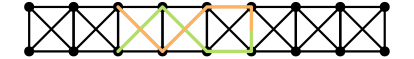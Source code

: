 <?xml version="1.0"?>
<!DOCTYPE ipe SYSTEM "ipe.dtd">
<ipe version="70218" creator="Ipe 7.2.21">
<info created="D:20210305060424" modified="D:20210305070809"/>
<ipestyle name="basic">
<symbol name="arrow/arc(spx)">
<path stroke="sym-stroke" fill="sym-stroke" pen="sym-pen">
0 0 m
-1 0.333 l
-1 -0.333 l
h
</path>
</symbol>
<symbol name="arrow/farc(spx)">
<path stroke="sym-stroke" fill="white" pen="sym-pen">
0 0 m
-1 0.333 l
-1 -0.333 l
h
</path>
</symbol>
<symbol name="arrow/ptarc(spx)">
<path stroke="sym-stroke" fill="sym-stroke" pen="sym-pen">
0 0 m
-1 0.333 l
-0.8 0 l
-1 -0.333 l
h
</path>
</symbol>
<symbol name="arrow/fptarc(spx)">
<path stroke="sym-stroke" fill="white" pen="sym-pen">
0 0 m
-1 0.333 l
-0.8 0 l
-1 -0.333 l
h
</path>
</symbol>
<symbol name="mark/circle(sx)" transformations="translations">
<path fill="sym-stroke">
0.6 0 0 0.6 0 0 e
0.4 0 0 0.4 0 0 e
</path>
</symbol>
<symbol name="mark/disk(sx)" transformations="translations">
<path fill="sym-stroke">
0.6 0 0 0.6 0 0 e
</path>
</symbol>
<symbol name="mark/fdisk(sfx)" transformations="translations">
<group>
<path fill="sym-fill">
0.5 0 0 0.5 0 0 e
</path>
<path fill="sym-stroke" fillrule="eofill">
0.6 0 0 0.6 0 0 e
0.4 0 0 0.4 0 0 e
</path>
</group>
</symbol>
<symbol name="mark/box(sx)" transformations="translations">
<path fill="sym-stroke" fillrule="eofill">
-0.6 -0.6 m
0.6 -0.6 l
0.6 0.6 l
-0.6 0.6 l
h
-0.4 -0.4 m
0.4 -0.4 l
0.4 0.4 l
-0.4 0.4 l
h
</path>
</symbol>
<symbol name="mark/square(sx)" transformations="translations">
<path fill="sym-stroke">
-0.6 -0.6 m
0.6 -0.6 l
0.6 0.6 l
-0.6 0.6 l
h
</path>
</symbol>
<symbol name="mark/fsquare(sfx)" transformations="translations">
<group>
<path fill="sym-fill">
-0.5 -0.5 m
0.5 -0.5 l
0.5 0.5 l
-0.5 0.5 l
h
</path>
<path fill="sym-stroke" fillrule="eofill">
-0.6 -0.6 m
0.6 -0.6 l
0.6 0.6 l
-0.6 0.6 l
h
-0.4 -0.4 m
0.4 -0.4 l
0.4 0.4 l
-0.4 0.4 l
h
</path>
</group>
</symbol>
<symbol name="mark/cross(sx)" transformations="translations">
<group>
<path fill="sym-stroke">
-0.43 -0.57 m
0.57 0.43 l
0.43 0.57 l
-0.57 -0.43 l
h
</path>
<path fill="sym-stroke">
-0.43 0.57 m
0.57 -0.43 l
0.43 -0.57 l
-0.57 0.43 l
h
</path>
</group>
</symbol>
<symbol name="arrow/fnormal(spx)">
<path stroke="sym-stroke" fill="white" pen="sym-pen">
0 0 m
-1 0.333 l
-1 -0.333 l
h
</path>
</symbol>
<symbol name="arrow/pointed(spx)">
<path stroke="sym-stroke" fill="sym-stroke" pen="sym-pen">
0 0 m
-1 0.333 l
-0.8 0 l
-1 -0.333 l
h
</path>
</symbol>
<symbol name="arrow/fpointed(spx)">
<path stroke="sym-stroke" fill="white" pen="sym-pen">
0 0 m
-1 0.333 l
-0.8 0 l
-1 -0.333 l
h
</path>
</symbol>
<symbol name="arrow/linear(spx)">
<path stroke="sym-stroke" pen="sym-pen">
-1 0.333 m
0 0 l
-1 -0.333 l
</path>
</symbol>
<symbol name="arrow/fdouble(spx)">
<path stroke="sym-stroke" fill="white" pen="sym-pen">
0 0 m
-1 0.333 l
-1 -0.333 l
h
-1 0 m
-2 0.333 l
-2 -0.333 l
h
</path>
</symbol>
<symbol name="arrow/double(spx)">
<path stroke="sym-stroke" fill="sym-stroke" pen="sym-pen">
0 0 m
-1 0.333 l
-1 -0.333 l
h
-1 0 m
-2 0.333 l
-2 -0.333 l
h
</path>
</symbol>
<symbol name="arrow/mid-normal(spx)">
<path stroke="sym-stroke" fill="sym-stroke" pen="sym-pen">
0.5 0 m
-0.5 0.333 l
-0.5 -0.333 l
h
</path>
</symbol>
<symbol name="arrow/mid-fnormal(spx)">
<path stroke="sym-stroke" fill="white" pen="sym-pen">
0.5 0 m
-0.5 0.333 l
-0.5 -0.333 l
h
</path>
</symbol>
<symbol name="arrow/mid-pointed(spx)">
<path stroke="sym-stroke" fill="sym-stroke" pen="sym-pen">
0.5 0 m
-0.5 0.333 l
-0.3 0 l
-0.5 -0.333 l
h
</path>
</symbol>
<symbol name="arrow/mid-fpointed(spx)">
<path stroke="sym-stroke" fill="white" pen="sym-pen">
0.5 0 m
-0.5 0.333 l
-0.3 0 l
-0.5 -0.333 l
h
</path>
</symbol>
<symbol name="arrow/mid-double(spx)">
<path stroke="sym-stroke" fill="sym-stroke" pen="sym-pen">
1 0 m
0 0.333 l
0 -0.333 l
h
0 0 m
-1 0.333 l
-1 -0.333 l
h
</path>
</symbol>
<symbol name="arrow/mid-fdouble(spx)">
<path stroke="sym-stroke" fill="white" pen="sym-pen">
1 0 m
0 0.333 l
0 -0.333 l
h
0 0 m
-1 0.333 l
-1 -0.333 l
h
</path>
</symbol>
<pen name="heavier" value="0.8"/>
<pen name="fat" value="1.2"/>
<pen name="ultrafat" value="2"/>
<symbolsize name="large" value="5"/>
<symbolsize name="small" value="2"/>
<symbolsize name="tiny" value="1.1"/>
<arrowsize name="large" value="10"/>
<arrowsize name="small" value="5"/>
<arrowsize name="tiny" value="3"/>
<color name="red" value="1 0 0"/>
<color name="blue" value="0 0 1"/>
<color name="green" value="0 1 0"/>
<color name="yellow" value="1 1 0"/>
<color name="orange" value="1 0.647 0"/>
<color name="gold" value="1 0.843 0"/>
<color name="purple" value="0.627 0.125 0.941"/>
<color name="gray" value="0.745"/>
<color name="brown" value="0.647 0.165 0.165"/>
<color name="navy" value="0 0 0.502"/>
<color name="pink" value="1 0.753 0.796"/>
<color name="seagreen" value="0.18 0.545 0.341"/>
<color name="turquoise" value="0.251 0.878 0.816"/>
<color name="violet" value="0.933 0.51 0.933"/>
<color name="darkblue" value="0 0 0.545"/>
<color name="darkcyan" value="0 0.545 0.545"/>
<color name="darkgray" value="0.663"/>
<color name="darkgreen" value="0 0.392 0"/>
<color name="darkmagenta" value="0.545 0 0.545"/>
<color name="darkorange" value="1 0.549 0"/>
<color name="darkred" value="0.545 0 0"/>
<color name="lightblue" value="0.678 0.847 0.902"/>
<color name="lightcyan" value="0.878 1 1"/>
<color name="lightgray" value="0.827"/>
<color name="lightgreen" value="0.565 0.933 0.565"/>
<color name="lightyellow" value="1 1 0.878"/>
<dashstyle name="dotted" value="[1 3] 0"/>
<dashstyle name="dashed" value="[4] 0"/>
<dashstyle name="dash dotted" value="[4 2 1 2] 0"/>
<dashstyle name="dash dot dotted" value="[4 2 1 2 1 2] 0"/>
<textsize name="large" value="\large"/>
<textsize name="small" value="\small"/>
<textsize name="tiny" value="\tiny"/>
<textsize name="Large" value="\Large"/>
<textsize name="LARGE" value="\LARGE"/>
<textsize name="huge" value="\huge"/>
<textsize name="Huge" value="\Huge"/>
<textsize name="footnote" value="\footnotesize"/>
<textstyle name="center" begin="\begin{center}" end="\end{center}"/>
<textstyle name="itemize" begin="\begin{itemize}" end="\end{itemize}"/>
<textstyle name="item" begin="\begin{itemize}\item{}" end="\end{itemize}"/>
<gridsize name="4 pts" value="4"/>
<gridsize name="8 pts (~3 mm)" value="8"/>
<gridsize name="16 pts (~6 mm)" value="16"/>
<gridsize name="32 pts (~12 mm)" value="32"/>
<gridsize name="10 pts (~3.5 mm)" value="10"/>
<gridsize name="20 pts (~7 mm)" value="20"/>
<gridsize name="14 pts (~5 mm)" value="14"/>
<gridsize name="28 pts (~10 mm)" value="28"/>
<gridsize name="56 pts (~20 mm)" value="56"/>
<anglesize name="90 deg" value="90"/>
<anglesize name="60 deg" value="60"/>
<anglesize name="45 deg" value="45"/>
<anglesize name="30 deg" value="30"/>
<anglesize name="22.5 deg" value="22.5"/>
<opacity name="10%" value="0.1"/>
<opacity name="30%" value="0.3"/>
<opacity name="50%" value="0.5"/>
<opacity name="75%" value="0.75"/>
<tiling name="falling" angle="-60" step="4" width="1"/>
<tiling name="rising" angle="30" step="4" width="1"/>
</ipestyle>
<ipestyle name="brew">
<pen name="fattyfatfat" value="4"/>
<color name="aliceblue" value="0.941 0.973 1"/>
<color name="brew1" value="0.552 0.827 0.78"/>
<color name="brew2" value="1 1 0.701"/>
<color name="brew3" value="0.745 0.729 0.854"/>
<color name="brew4" value="0.984 0.501 0.447"/>
<color name="brew5" value="0.501 0.694 0.827"/>
<color name="brew6" value="0.992 0.705 0.384"/>
<color name="brew7" value="0.701 0.87 0.411"/>
<color name="brew8" value="0.988 0.803 0.898"/>
</ipestyle>
<page>
<layer name="original"/>
<layer name="parallel"/>
<layer name="trails"/>
<layer name="cycles"/>
<view layers="original" active="original"/>
<view layers="parallel" active="parallel"/>
<view layers="trails" active="trails"/>
<view layers="cycles" active="cycles"/>
<use layer="original" name="mark/disk(sx)" pos="64 704" size="normal" stroke="black"/>
<use name="mark/disk(sx)" pos="64 720" size="normal" stroke="black"/>
<path stroke="black" pen="heavier" cap="1">
64 720 m
80 720 l
</path>
<path stroke="black" pen="heavier" cap="1">
80 720 m
80 704 l
</path>
<path stroke="black" pen="heavier" cap="1">
80 704 m
64 704 l
</path>
<path stroke="black" pen="heavier" cap="1">
64 704 m
64 720 l
</path>
<use matrix="1 0 0 1 16 0" name="mark/disk(sx)" pos="64 704" size="normal" stroke="black"/>
<use matrix="1 0 0 1 16 0" name="mark/disk(sx)" pos="64 720" size="normal" stroke="black"/>
<path matrix="1 0 0 1 16 0" stroke="black" pen="heavier" cap="1">
64 720 m
80 720 l
</path>
<path matrix="1 0 0 1 16 0" stroke="black" pen="heavier" cap="1">
80 720 m
80 704 l
</path>
<path matrix="1 0 0 1 16 0" stroke="black" pen="heavier" cap="1">
80 704 m
64 704 l
</path>
<path matrix="1 0 0 1 16 0" stroke="black" pen="heavier" cap="1">
64 704 m
64 720 l
</path>
<path matrix="1 0 0 1 32 0" stroke="black" pen="heavier" cap="1">
64 720 m
80 720 l
</path>
<path matrix="1 0 0 1 32 0" stroke="black" pen="heavier" cap="1">
80 720 m
80 704 l
</path>
<path matrix="1 0 0 1 32 0" stroke="black" pen="heavier" cap="1">
80 704 m
64 704 l
</path>
<path matrix="1 0 0 1 32 0" stroke="black" pen="heavier" cap="1">
64 704 m
64 720 l
</path>
<path matrix="1 0 0 1 48 0" stroke="black" pen="heavier" cap="1">
64 720 m
80 720 l
</path>
<path matrix="1 0 0 1 48 0" stroke="black" pen="heavier" cap="1">
80 720 m
80 704 l
</path>
<path matrix="1 0 0 1 48 0" stroke="black" pen="heavier" cap="1">
80 704 m
64 704 l
</path>
<path matrix="1 0 0 1 48 0" stroke="black" pen="heavier" cap="1">
64 704 m
64 720 l
</path>
<path matrix="1 0 0 1 64 0" stroke="black" pen="heavier" cap="1">
64 720 m
80 720 l
</path>
<path matrix="1 0 0 1 64 0" stroke="black" pen="heavier" cap="1">
80 720 m
80 704 l
</path>
<path matrix="1 0 0 1 64 0" stroke="black" pen="heavier" cap="1">
80 704 m
64 704 l
</path>
<path matrix="1 0 0 1 64 0" stroke="black" pen="heavier" cap="1">
64 704 m
64 720 l
</path>
<path matrix="1 0 0 1 80 0" stroke="black" pen="heavier" cap="1">
64 720 m
80 720 l
</path>
<path matrix="1 0 0 1 80 0" stroke="black" pen="heavier" cap="1">
80 720 m
80 704 l
</path>
<path matrix="1 0 0 1 80 0" stroke="black" pen="heavier" cap="1">
80 704 m
64 704 l
</path>
<path matrix="1 0 0 1 80 0" stroke="black" pen="heavier" cap="1">
64 704 m
64 720 l
</path>
<use matrix="1 0 0 1 96 0" name="mark/disk(sx)" pos="64 704" size="normal" stroke="black"/>
<use matrix="1 0 0 1 96 0" name="mark/disk(sx)" pos="64 720" size="normal" stroke="black"/>
<path matrix="1 0 0 1 96 0" stroke="black" pen="heavier" cap="1">
64 720 m
80 720 l
</path>
<path matrix="1 0 0 1 96 0" stroke="black" pen="heavier" cap="1">
80 720 m
80 704 l
</path>
<path matrix="1 0 0 1 96 0" stroke="black" pen="heavier" cap="1">
80 704 m
64 704 l
</path>
<path matrix="1 0 0 1 96 0" stroke="black" pen="heavier" cap="1">
64 704 m
64 720 l
</path>
<use matrix="1 0 0 1 112 0" name="mark/disk(sx)" pos="64 704" size="normal" stroke="black"/>
<use matrix="1 0 0 1 112 0" name="mark/disk(sx)" pos="64 720" size="normal" stroke="black"/>
<path matrix="1 0 0 1 112 0" stroke="black" pen="heavier" cap="1">
64 720 m
80 720 l
</path>
<path matrix="1 0 0 1 112 0" stroke="black" pen="heavier" cap="1">
80 720 m
80 704 l
</path>
<path matrix="1 0 0 1 112 0" stroke="black" pen="heavier" cap="1">
80 704 m
64 704 l
</path>
<path matrix="1 0 0 1 112 0" stroke="black" pen="heavier" cap="1">
64 704 m
64 720 l
</path>
<use name="mark/disk(sx)" pos="192 720" size="normal" stroke="black"/>
<use name="mark/disk(sx)" pos="192 704" size="normal" stroke="black"/>
<path stroke="black" pen="heavier" cap="1">
64 720 m
80 704 l
</path>
<path stroke="black" pen="heavier" cap="1">
64 704 m
80 720 l
</path>
<path matrix="1 0 0 1 16 0" stroke="black" pen="heavier" cap="1">
64 720 m
80 704 l
</path>
<path matrix="1 0 0 1 16 0" stroke="black" pen="heavier" cap="1">
64 704 m
80 720 l
</path>
<path matrix="1 0 0 1 32 0" stroke="black" pen="heavier" cap="1">
64 720 m
80 704 l
</path>
<path matrix="1 0 0 1 32 0" stroke="black" pen="heavier" cap="1">
64 704 m
80 720 l
</path>
<path matrix="1 0 0 1 48 0" stroke="black" pen="heavier" cap="1">
64 720 m
80 704 l
</path>
<path matrix="1 0 0 1 48 0" stroke="black" pen="heavier" cap="1">
64 704 m
80 720 l
</path>
<path matrix="1 0 0 1 64 0" stroke="black" pen="heavier" cap="1">
64 720 m
80 704 l
</path>
<path matrix="1 0 0 1 64 0" stroke="black" pen="heavier" cap="1">
64 704 m
80 720 l
</path>
<path matrix="1 0 0 1 80 0" stroke="black" pen="heavier" cap="1">
64 720 m
80 704 l
</path>
<path matrix="1 0 0 1 80 0" stroke="black" pen="heavier" cap="1">
64 704 m
80 720 l
</path>
<path matrix="1 0 0 1 96 0" stroke="black" pen="heavier" cap="1">
64 720 m
80 704 l
</path>
<path matrix="1 0 0 1 96 0" stroke="black" pen="heavier" cap="1">
64 704 m
80 720 l
</path>
<path matrix="1 0 0 1 112 0" stroke="black" pen="heavier" cap="1">
64 720 m
80 704 l
</path>
<path matrix="1 0 0 1 112 0" stroke="black" pen="heavier" cap="1">
64 704 m
80 720 l
</path>
<use layer="parallel" matrix="1 0 0 1 -8 0" name="mark/disk(sx)" pos="64 712" size="normal" stroke="black"/>
<path matrix="1 0 0 1 -8 0" stroke="black" pen="heavier" cap="1">
64 712 m
72 720
80 712 c
</path>
<path stroke="black" pen="heavier" cap="1">
56 712 m
64 704
72 712 c
</path>
<use matrix="1 0 0 1 8 0" name="mark/disk(sx)" pos="64 712" size="normal" stroke="black"/>
<path matrix="1 0 0 1 8 0" stroke="black" pen="heavier" cap="1">
64 712 m
72 720
80 712 c
</path>
<path matrix="1 0 0 1 16 0" stroke="black" pen="heavier" cap="1">
56 712 m
64 704
72 712 c
</path>
<use matrix="1 0 0 1 24 0" name="mark/disk(sx)" pos="64 712" size="normal" stroke="black"/>
<use matrix="1 0 0 1 40 0" name="mark/disk(sx)" pos="64 712" size="normal" stroke="black"/>
<use matrix="1 0 0 1 56 0" name="mark/disk(sx)" pos="64 712" size="normal" stroke="black"/>
<use matrix="1 0 0 1 72 0" name="mark/disk(sx)" pos="64 712" size="normal" stroke="black"/>
<use matrix="1 0 0 1 88 0" name="mark/disk(sx)" pos="64 712" size="normal" stroke="black"/>
<path matrix="1 0 0 1 88 0" stroke="black" pen="heavier" cap="1">
64 712 m
72 720
80 712 c
</path>
<path matrix="1 0 0 1 96 0" stroke="black" pen="heavier" cap="1">
56 712 m
64 704
72 712 c
</path>
<use matrix="1 0 0 1 104 0" name="mark/disk(sx)" pos="64 712" size="normal" stroke="black"/>
<path matrix="1 0 0 1 104 0" stroke="black" pen="heavier" cap="1">
64 712 m
72 720
80 712 c
</path>
<path matrix="1 0 0 1 112 0" stroke="black" pen="heavier" cap="1">
56 712 m
64 704
72 712 c
</path>
<use matrix="1 0 0 1 120 0" name="mark/disk(sx)" pos="64 712" size="normal" stroke="black"/>
<path matrix="1 0 0 1 120 0" stroke="black" pen="heavier" cap="1">
64 712 m
72 720
80 712 c
</path>
<path matrix="1 0 0 1 128 0" stroke="black" pen="heavier" cap="1">
56 712 m
64 704
72 712 c
</path>
<use name="mark/disk(sx)" pos="200 712" size="normal" stroke="black"/>
<use layer="trails" name="mark/disk(sx)" pos="56 712" size="normal" stroke="black"/>
<use name="mark/disk(sx)" pos="64 720" size="normal" stroke="black"/>
<use name="mark/disk(sx)" pos="64 704" size="normal" stroke="black"/>
<path stroke="black" pen="heavier" cap="1">
56 712 m
64 720 l
</path>
<path stroke="black" pen="heavier" cap="1">
56 712 m
64 704 l
</path>
<path stroke="black" pen="heavier" cap="1">
64 704 m
72 712 l
</path>
<path stroke="black" pen="heavier" cap="1">
64 720 m
72 712 l
</path>
<use matrix="1 0 0 1 16 0" name="mark/disk(sx)" pos="56 712" size="normal" stroke="black"/>
<use matrix="1 0 0 1 16 0" name="mark/disk(sx)" pos="64 720" size="normal" stroke="black"/>
<use matrix="1 0 0 1 16 0" name="mark/disk(sx)" pos="64 704" size="normal" stroke="black"/>
<path matrix="1 0 0 1 16 0" stroke="black" pen="heavier" cap="1">
56 712 m
64 720 l
</path>
<path matrix="1 0 0 1 16 0" stroke="black" pen="heavier" cap="1">
56 712 m
64 704 l
</path>
<path matrix="1 0 0 1 16 0" stroke="black" pen="heavier" cap="1">
64 704 m
72 712 l
</path>
<path matrix="1 0 0 1 16 0" stroke="black" pen="heavier" cap="1">
64 720 m
72 712 l
</path>
<use matrix="1 0 0 1 32 0" name="mark/disk(sx)" pos="56 712" size="normal" stroke="black"/>
<use matrix="1 0 0 1 32 0" name="mark/disk(sx)" pos="64 720" size="normal" stroke="black"/>
<use matrix="1 0 0 1 32 0" name="mark/disk(sx)" pos="64 704" size="normal" stroke="black"/>
<path matrix="1 0 0 1 32 0" stroke="black" pen="heavier" cap="1">
56 712 m
64 720 l
</path>
<path matrix="1 0 0 1 32 0" stroke="black" pen="heavier" cap="1">
56 712 m
64 704 l
</path>
<path matrix="1 0 0 1 32 0" stroke="black" pen="heavier" cap="1">
64 704 m
72 712 l
</path>
<path matrix="1 0 0 1 32 0" stroke="black" pen="heavier" cap="1">
64 720 m
72 712 l
</path>
<use matrix="1 0 0 1 48 0" name="mark/disk(sx)" pos="56 712" size="normal" stroke="black"/>
<use matrix="1 0 0 1 48 0" name="mark/disk(sx)" pos="64 720" size="normal" stroke="black"/>
<use matrix="1 0 0 1 48 0" name="mark/disk(sx)" pos="64 704" size="normal" stroke="black"/>
<path matrix="1 0 0 1 48 0" stroke="black" pen="heavier" cap="1">
56 712 m
64 720 l
</path>
<path matrix="1 0 0 1 48 0" stroke="black" pen="heavier" cap="1">
56 712 m
64 704 l
</path>
<path matrix="1 0 0 1 48 0" stroke="black" pen="heavier" cap="1">
64 704 m
72 712 l
</path>
<path matrix="1 0 0 1 48 0" stroke="black" pen="heavier" cap="1">
64 720 m
72 712 l
</path>
<use matrix="1 0 0 1 64 0" name="mark/disk(sx)" pos="56 712" size="normal" stroke="black"/>
<use matrix="1 0 0 1 64 0" name="mark/disk(sx)" pos="64 720" size="normal" stroke="black"/>
<use matrix="1 0 0 1 64 0" name="mark/disk(sx)" pos="64 704" size="normal" stroke="black"/>
<path matrix="1 0 0 1 64 0" stroke="black" pen="heavier" cap="1">
56 712 m
64 720 l
</path>
<path matrix="1 0 0 1 64 0" stroke="black" pen="heavier" cap="1">
56 712 m
64 704 l
</path>
<path matrix="1 0 0 1 64 0" stroke="black" pen="heavier" cap="1">
64 704 m
72 712 l
</path>
<path matrix="1 0 0 1 64 0" stroke="black" pen="heavier" cap="1">
64 720 m
72 712 l
</path>
<use matrix="1 0 0 1 80 0" name="mark/disk(sx)" pos="56 712" size="normal" stroke="black"/>
<use matrix="1 0 0 1 80 0" name="mark/disk(sx)" pos="64 720" size="normal" stroke="black"/>
<use matrix="1 0 0 1 80 0" name="mark/disk(sx)" pos="64 704" size="normal" stroke="black"/>
<path matrix="1 0 0 1 80 0" stroke="black" pen="heavier" cap="1">
56 712 m
64 720 l
</path>
<path matrix="1 0 0 1 80 0" stroke="black" pen="heavier" cap="1">
56 712 m
64 704 l
</path>
<path matrix="1 0 0 1 80 0" stroke="black" pen="heavier" cap="1">
64 704 m
72 712 l
</path>
<path matrix="1 0 0 1 80 0" stroke="black" pen="heavier" cap="1">
64 720 m
72 712 l
</path>
<use matrix="1 0 0 1 96 0" name="mark/disk(sx)" pos="56 712" size="normal" stroke="black"/>
<use matrix="1 0 0 1 96 0" name="mark/disk(sx)" pos="64 720" size="normal" stroke="black"/>
<use matrix="1 0 0 1 96 0" name="mark/disk(sx)" pos="64 704" size="normal" stroke="black"/>
<path matrix="1 0 0 1 96 0" stroke="black" pen="heavier" cap="1">
56 712 m
64 720 l
</path>
<path matrix="1 0 0 1 96 0" stroke="black" pen="heavier" cap="1">
56 712 m
64 704 l
</path>
<path matrix="1 0 0 1 96 0" stroke="black" pen="heavier" cap="1">
64 704 m
72 712 l
</path>
<path matrix="1 0 0 1 96 0" stroke="black" pen="heavier" cap="1">
64 720 m
72 712 l
</path>
<use matrix="1 0 0 1 112 0" name="mark/disk(sx)" pos="56 712" size="normal" stroke="black"/>
<use matrix="1 0 0 1 112 0" name="mark/disk(sx)" pos="64 720" size="normal" stroke="black"/>
<use matrix="1 0 0 1 112 0" name="mark/disk(sx)" pos="64 704" size="normal" stroke="black"/>
<path matrix="1 0 0 1 112 0" stroke="black" pen="heavier" cap="1">
56 712 m
64 720 l
</path>
<path matrix="1 0 0 1 112 0" stroke="black" pen="heavier" cap="1">
56 712 m
64 704 l
</path>
<path matrix="1 0 0 1 112 0" stroke="black" pen="heavier" cap="1">
64 704 m
72 712 l
</path>
<path matrix="1 0 0 1 112 0" stroke="black" pen="heavier" cap="1">
64 720 m
72 712 l
</path>
<use matrix="1 0 0 1 128 0" name="mark/disk(sx)" pos="56 712" size="normal" stroke="black"/>
<use matrix="1 0 0 1 128 0" name="mark/disk(sx)" pos="64 720" size="normal" stroke="black"/>
<use matrix="1 0 0 1 128 0" name="mark/disk(sx)" pos="64 704" size="normal" stroke="black"/>
<path matrix="1 0 0 1 128 0" stroke="black" pen="heavier" cap="1">
56 712 m
64 720 l
</path>
<path matrix="1 0 0 1 128 0" stroke="black" pen="heavier" cap="1">
56 712 m
64 704 l
</path>
<path matrix="1 0 0 1 128 0" stroke="black" pen="heavier" cap="1">
64 704 m
72 712 l
</path>
<path matrix="1 0 0 1 128 0" stroke="black" pen="heavier" cap="1">
64 720 m
72 712 l
</path>
<use name="mark/disk(sx)" pos="200 712" size="normal" stroke="black"/>
<use layer="original" matrix="1 0 0 1 32 0" name="mark/disk(sx)" pos="64 720" size="normal" stroke="black"/>
<use matrix="1 0 0 1 48 0" name="mark/disk(sx)" pos="64 720" size="normal" stroke="black"/>
<use matrix="1 0 0 1 64 0" name="mark/disk(sx)" pos="64 720" size="normal" stroke="black"/>
<use matrix="1 0 0 1 80 0" name="mark/disk(sx)" pos="64 720" size="normal" stroke="black"/>
<use matrix="1 0 0 1 80 0" name="mark/disk(sx)" pos="64 704" size="normal" stroke="black"/>
<use matrix="1 0 0 1 64 0" name="mark/disk(sx)" pos="64 704" size="normal" stroke="black"/>
<use matrix="1 0 0 1 48 0" name="mark/disk(sx)" pos="64 704" size="normal" stroke="black"/>
<use matrix="1 0 0 1 32 0" name="mark/disk(sx)" pos="64 704" size="normal" stroke="black"/>
<path stroke="brew7" pen="fat" cap="1">
144 712 m
144 704 l
128 704 l
112 720 l
96 704 l
</path>
<path stroke="brew6" pen="fat" cap="1">
144 712 m
144 720 l
128 720 l
112 704 l
96 720 l
</path>
<path layer="parallel" matrix="1 0 0 1 80 0" stroke="brew7" pen="fat" cap="1">
56 712 m
64 704
72 712 c
</path>
<path matrix="1 0 0 1 64 0" stroke="brew7" pen="fat" cap="1">
56 712 m
64 704
72 712 c
</path>
<path matrix="1 0 0 1 40 0" stroke="brew7" pen="fat" cap="1">
64 712 m
72 720
80 712 c
</path>
<path matrix="1 0 0 1 32 0" stroke="brew7" pen="fat" cap="1">
56 712 m
64 704
72 712 c
</path>
<path matrix="1 0 0 1 72 0" stroke="brew6" pen="fat" cap="1">
64 712 m
72 720
80 712 c
</path>
<path matrix="1 0 0 1 56 0" stroke="brew6" pen="fat" cap="1">
64 712 m
72 720
80 712 c
</path>
<path matrix="1 0 0 1 48 0" stroke="brew6" pen="fat" cap="1">
56 712 m
64 704
72 712 c
</path>
<path matrix="1 0 0 1 24 0" stroke="brew6" pen="fat" cap="1">
64 712 m
72 720
80 712 c
</path>
<use layer="cycles" name="mark/disk(sx)" pos="64 704" size="normal" stroke="black"/>
<use name="mark/disk(sx)" pos="64 720" size="normal" stroke="black"/>
<path stroke="black" pen="heavier" cap="1">
64 720 m
80 720 l
</path>
<path stroke="black" pen="heavier" cap="1">
80 704 m
64 704 l
</path>
<use matrix="1 0 0 1 16 0" name="mark/disk(sx)" pos="64 704" size="normal" stroke="black"/>
<use matrix="1 0 0 1 16 0" name="mark/disk(sx)" pos="64 720" size="normal" stroke="black"/>
<path matrix="1 0 0 1 16 0" stroke="black" pen="heavier" cap="1">
64 720 m
80 720 l
</path>
<path matrix="1 0 0 1 16 0" stroke="black" pen="heavier" cap="1">
80 704 m
64 704 l
</path>
<path matrix="1 0 0 1 32 0" stroke="black" pen="heavier" cap="1">
64 720 m
80 720 l
</path>
<path matrix="1 0 0 1 32 0" stroke="black" pen="heavier" cap="1">
80 704 m
64 704 l
</path>
<path matrix="1 0 0 1 48 0" stroke="black" pen="heavier" cap="1">
64 720 m
80 720 l
</path>
<path matrix="1 0 0 1 48 0" stroke="black" pen="heavier" cap="1">
80 704 m
64 704 l
</path>
<path matrix="1 0 0 1 64 0" stroke="black" pen="heavier" cap="1">
64 720 m
80 720 l
</path>
<path matrix="1 0 0 1 64 0" stroke="black" pen="heavier" cap="1">
80 704 m
64 704 l
</path>
<path matrix="1 0 0 1 80 0" stroke="black" pen="heavier" cap="1">
64 720 m
80 720 l
</path>
<path matrix="1 0 0 1 80 0" stroke="black" pen="heavier" cap="1">
80 704 m
64 704 l
</path>
<use matrix="1 0 0 1 96 0" name="mark/disk(sx)" pos="64 704" size="normal" stroke="black"/>
<use matrix="1 0 0 1 96 0" name="mark/disk(sx)" pos="64 720" size="normal" stroke="black"/>
<path matrix="1 0 0 1 96 0" stroke="black" pen="heavier" cap="1">
64 720 m
80 720 l
</path>
<path matrix="1 0 0 1 96 0" stroke="black" pen="heavier" cap="1">
80 704 m
64 704 l
</path>
<use matrix="1 0 0 1 112 0" name="mark/disk(sx)" pos="64 704" size="normal" stroke="black"/>
<use matrix="1 0 0 1 112 0" name="mark/disk(sx)" pos="64 720" size="normal" stroke="black"/>
<path matrix="1 0 0 1 112 0" stroke="black" pen="heavier" cap="1">
64 720 m
80 720 l
</path>
<path matrix="1 0 0 1 112 0" stroke="black" pen="heavier" cap="1">
80 704 m
64 704 l
</path>
<use name="mark/disk(sx)" pos="192 720" size="normal" stroke="black"/>
<use name="mark/disk(sx)" pos="192 704" size="normal" stroke="black"/>
<path stroke="black" pen="heavier" cap="1">
64 720 m
80 704 l
</path>
<path stroke="black" pen="heavier" cap="1">
64 704 m
80 720 l
</path>
<path matrix="1 0 0 1 16 0" stroke="black" pen="heavier" cap="1">
64 720 m
80 704 l
</path>
<path matrix="1 0 0 1 16 0" stroke="black" pen="heavier" cap="1">
64 704 m
80 720 l
</path>
<path matrix="1 0 0 1 32 0" stroke="black" pen="heavier" cap="1">
64 720 m
80 704 l
</path>
<path matrix="1 0 0 1 32 0" stroke="black" pen="heavier" cap="1">
64 704 m
80 720 l
</path>
<path matrix="1 0 0 1 48 0" stroke="black" pen="heavier" cap="1">
64 720 m
80 704 l
</path>
<path matrix="1 0 0 1 48 0" stroke="black" pen="heavier" cap="1">
64 704 m
80 720 l
</path>
<path matrix="1 0 0 1 64 0" stroke="black" pen="heavier" cap="1">
64 720 m
80 704 l
</path>
<path matrix="1 0 0 1 64 0" stroke="black" pen="heavier" cap="1">
64 704 m
80 720 l
</path>
<path matrix="1 0 0 1 80 0" stroke="black" pen="heavier" cap="1">
64 720 m
80 704 l
</path>
<path matrix="1 0 0 1 80 0" stroke="black" pen="heavier" cap="1">
64 704 m
80 720 l
</path>
<path matrix="1 0 0 1 96 0" stroke="black" pen="heavier" cap="1">
64 720 m
80 704 l
</path>
<path matrix="1 0 0 1 96 0" stroke="black" pen="heavier" cap="1">
64 704 m
80 720 l
</path>
<path matrix="1 0 0 1 112 0" stroke="black" pen="heavier" cap="1">
64 720 m
80 704 l
</path>
<path matrix="1 0 0 1 112 0" stroke="black" pen="heavier" cap="1">
64 704 m
80 720 l
</path>
<use matrix="1 0 0 1 32 0" name="mark/disk(sx)" pos="64 720" size="normal" stroke="black"/>
<use matrix="1 0 0 1 48 0" name="mark/disk(sx)" pos="64 720" size="normal" stroke="black"/>
<use matrix="1 0 0 1 64 0" name="mark/disk(sx)" pos="64 720" size="normal" stroke="black"/>
<use matrix="1 0 0 1 80 0" name="mark/disk(sx)" pos="64 720" size="normal" stroke="black"/>
<use matrix="1 0 0 1 80 0" name="mark/disk(sx)" pos="64 704" size="normal" stroke="black"/>
<use matrix="1 0 0 1 64 0" name="mark/disk(sx)" pos="64 704" size="normal" stroke="black"/>
<use matrix="1 0 0 1 48 0" name="mark/disk(sx)" pos="64 704" size="normal" stroke="black"/>
<use matrix="1 0 0 1 32 0" name="mark/disk(sx)" pos="64 704" size="normal" stroke="black"/>
</page>
</ipe>
